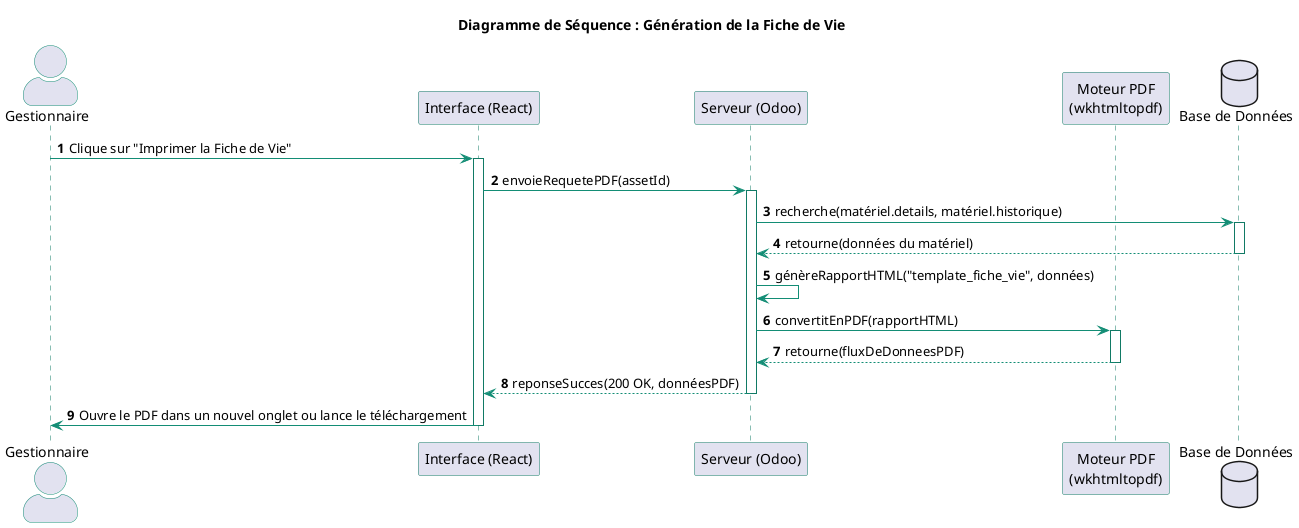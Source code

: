 @startuml
' Style et direction du diagramme
autonumber
skinparam actorStyle awesome
skinparam sequence {
    ArrowColor #138D75
    ActorBorderColor #138D75
    LifeLineBorderColor #117A65
    ParticipantBorderColor #117A65
    DatabaseBorderColor #117A65
}

title "Diagramme de Séquence : Génération de la Fiche de Vie"

actor "Gestionnaire" as Admin
participant "Interface (React)" as UI
participant "Serveur (Odoo)" as Server
participant "Moteur PDF\n(wkhtmltopdf)" as PDF_Engine
database "Base de Données" as DB

Admin -> UI : Clique sur "Imprimer la Fiche de Vie"
activate UI

UI -> Server : envoieRequetePDF(assetId)
activate Server

Server -> DB : recherche(matériel.details, matériel.historique)
activate DB
DB --> Server : retourne(données du matériel)
deactivate DB

Server -> Server : génèreRapportHTML("template_fiche_vie", données)

Server -> PDF_Engine : convertitEnPDF(rapportHTML)
activate PDF_Engine
PDF_Engine --> Server : retourne(fluxDeDonneesPDF)
deactivate PDF_Engine

Server --> UI : reponseSucces(200 OK, donnéesPDF)
deactivate Server

UI -> Admin : Ouvre le PDF dans un nouvel onglet ou lance le téléchargement
deactivate UI

@enduml